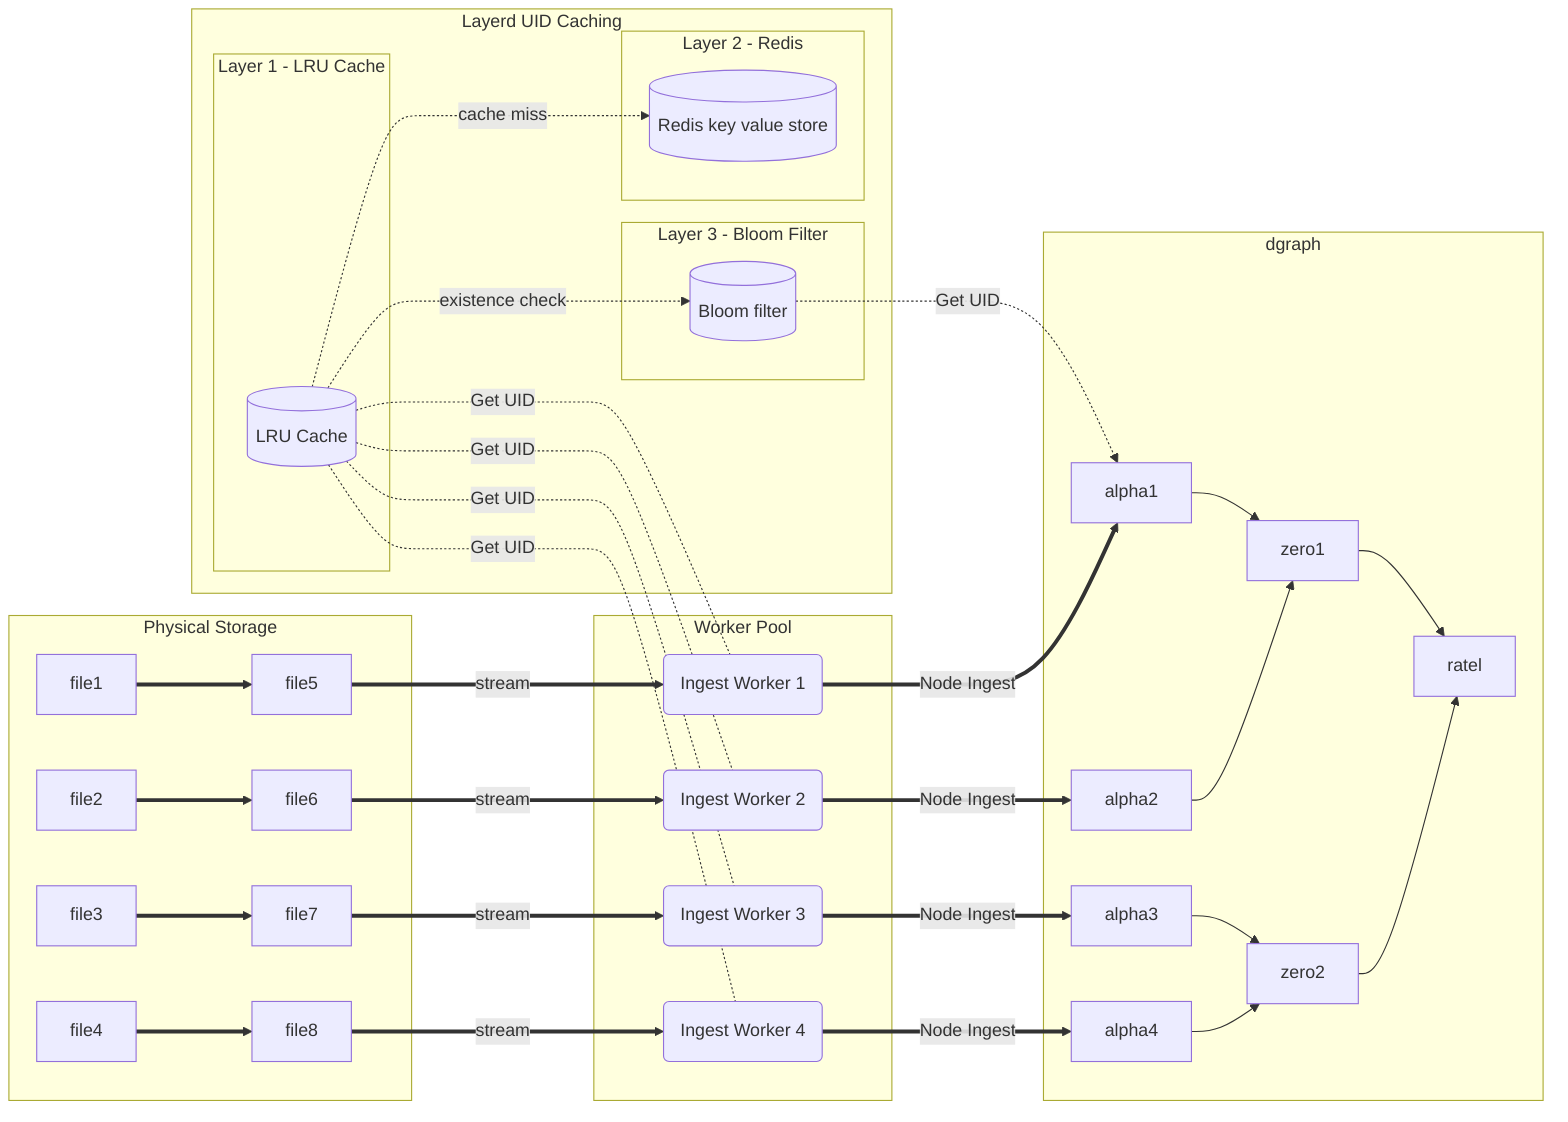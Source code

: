 graph LR
  subgraph Physical Storage
  f1[file1] ==> f5[file5]
  f2[file2] ==> f6[file6]
  f3[file3] ==> f7[file7]
  f4[file4] ==> f8[file8]
  end

  subgraph Layerd UID Caching

  subgraph Layer 2 - Redis
  redis[(Redis key value store)]
  end

  subgraph Layer 3 - Bloom Filter
  bloom[(Bloom filter)]
  end

  subgraph Layer 1 - LRU Cache
  lru[(LRU Cache)]
  lru -.-> |cache miss| redis
  lru -.-> |existence check| bloom
  end

  end

  subgraph Worker Pool
  f5 ==>|stream| w1(Ingest  Worker 1)
  f6 ==>|stream| w2(Ingest  Worker 2)
  f7 ==>|stream| w3(Ingest  Worker 3)
  f8 ==>|stream| w4(Ingest  Worker 4)
  lru <-.- |Get UID| w1 & w2 & w3 & w4
  end


  subgraph dgraph[dgraph]
  w1 ==> |Node Ingest| a1
  w2 ==> |Node Ingest| a2
  w3 ==> |Node Ingest| a3
  w4 ==> |Node Ingest| a4

  z1[zero1] & z2[zero2] --> ratel
  a1[alpha1] --> z1
  a2[alpha2] --> z1
  a3[alpha3] --> z2
  a4[alpha4] --> z2
  bloom -.-> |Get UID| a1
  end